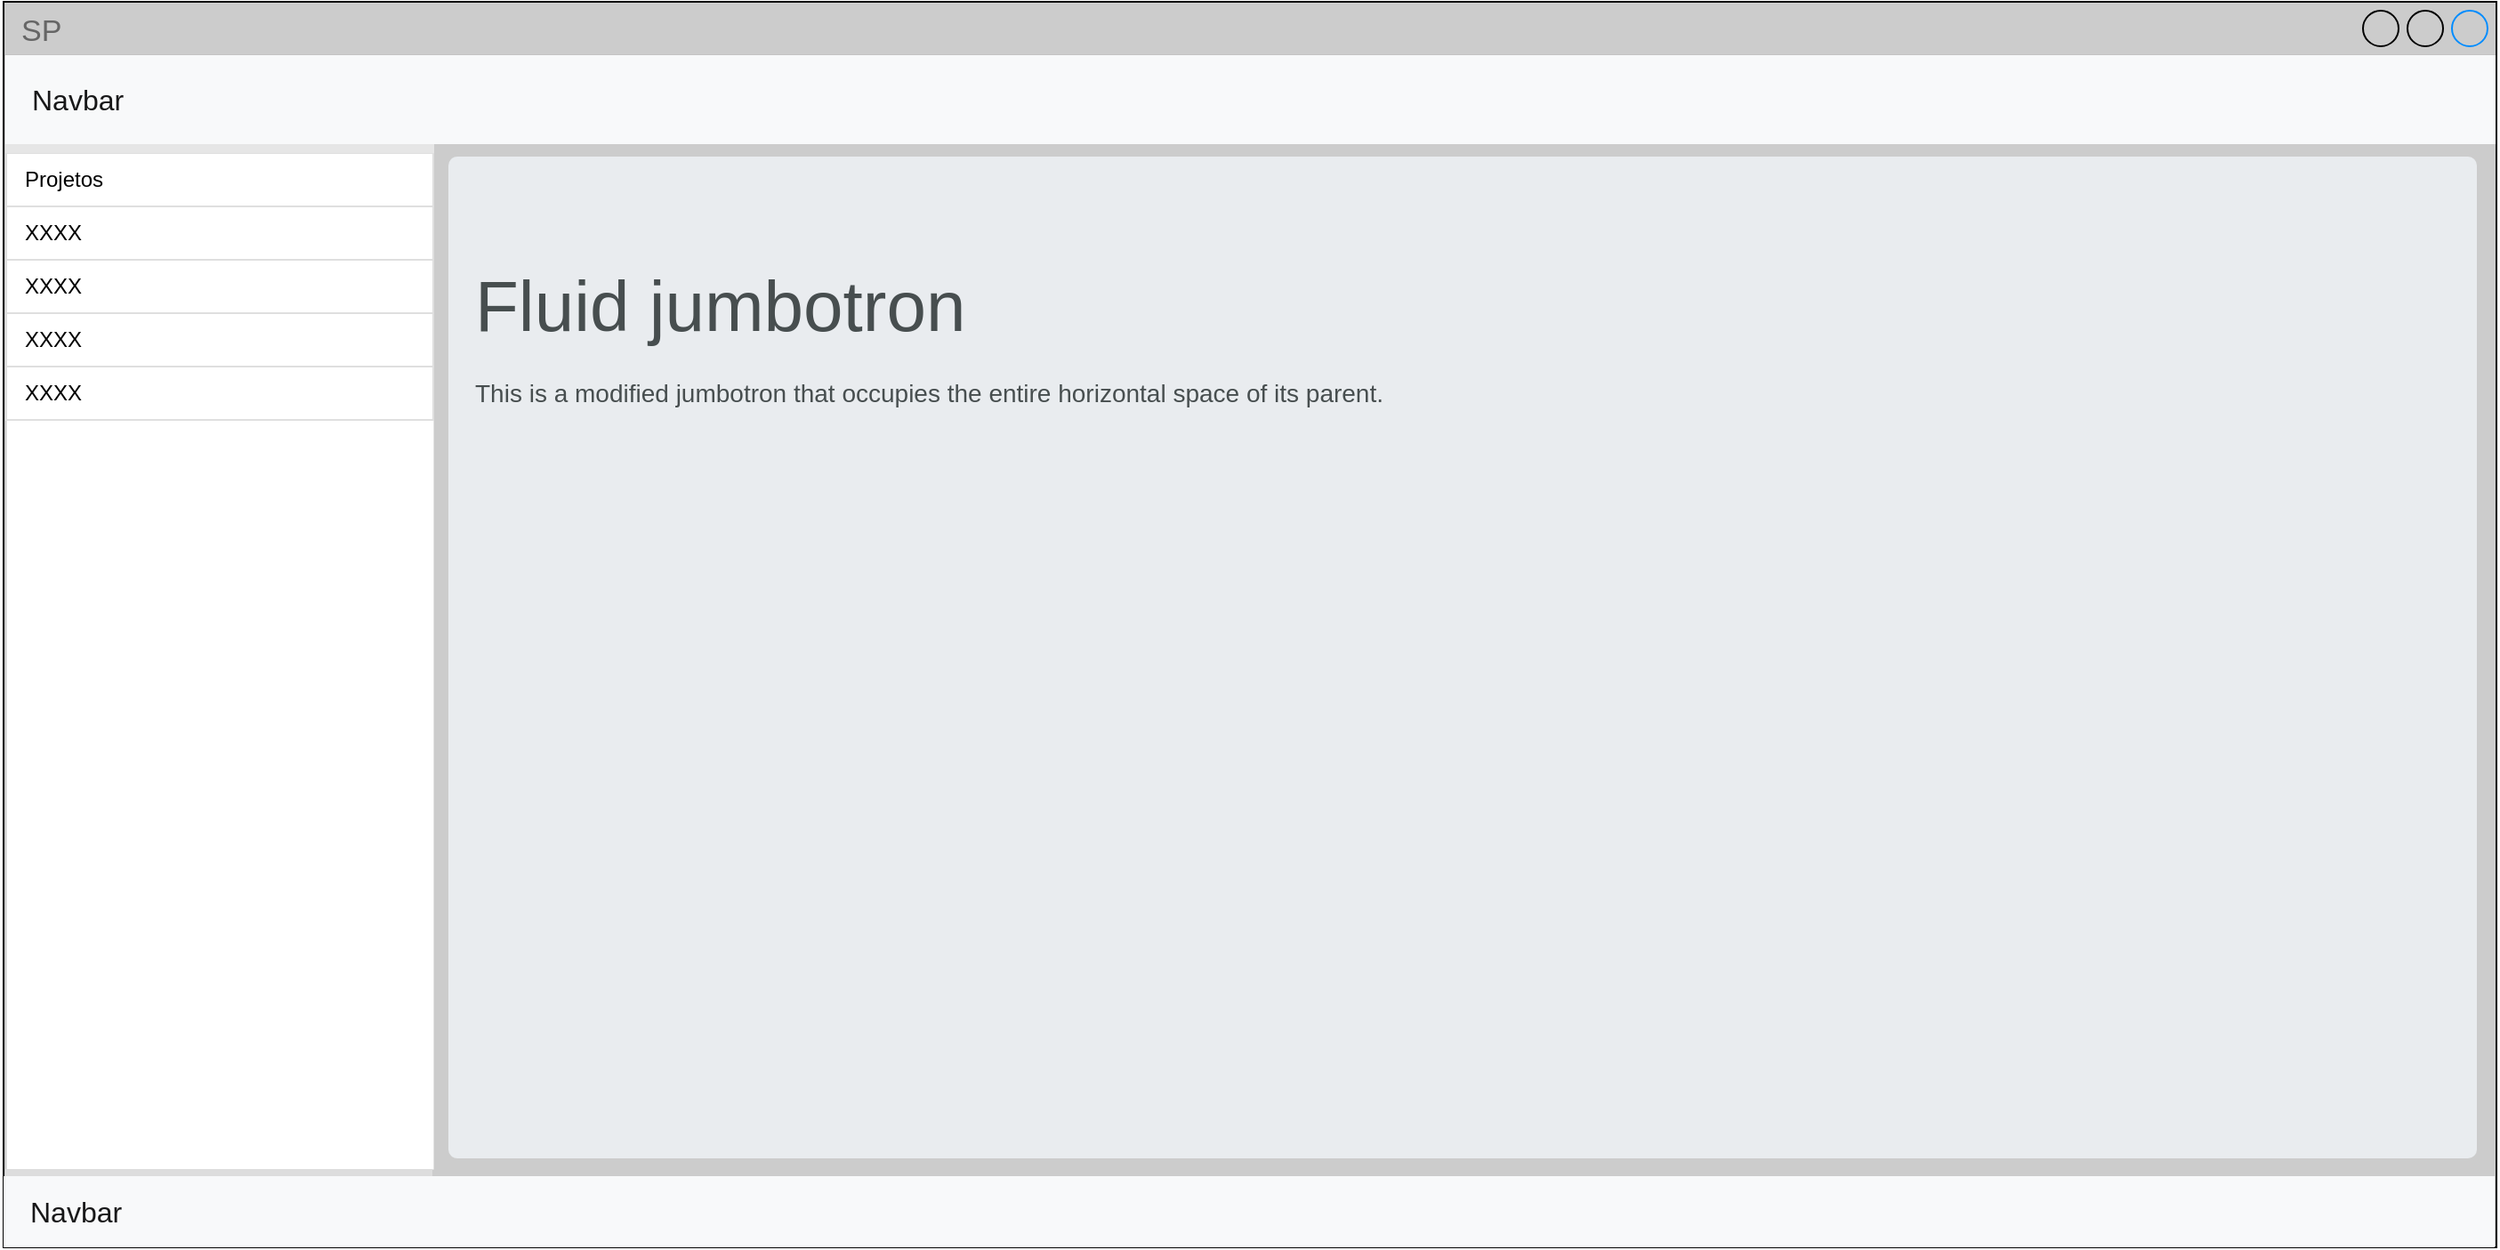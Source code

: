 <mxfile version="22.1.3" type="github">
  <diagram name="Página Principal" id="_innlUNYkD_pxCBl8Joa">
    <mxGraphModel dx="730" dy="183" grid="1" gridSize="10" guides="1" tooltips="1" connect="1" arrows="1" fold="1" page="0" pageScale="1" pageWidth="827" pageHeight="1169" math="0" shadow="0">
      <root>
        <mxCell id="0" />
        <mxCell id="1" parent="0" />
        <mxCell id="8hbP4HvkA4TKJsxGj6SK-34" value="SP&lt;br&gt;" style="strokeWidth=1;shadow=0;dashed=0;align=center;html=1;shape=mxgraph.mockup.containers.window;align=left;verticalAlign=top;spacingLeft=8;strokeColor2=#008cff;strokeColor3=#c4c4c4;fontColor=#666666;mainText=;fontSize=17;labelBackgroundColor=none;whiteSpace=wrap;fillColor=#CCCCCC;strokeColor=default;" parent="1" vertex="1">
          <mxGeometry x="-280" y="30" width="1401" height="700" as="geometry" />
        </mxCell>
        <mxCell id="8hbP4HvkA4TKJsxGj6SK-43" value="Navbar" style="html=1;shadow=0;dashed=0;fillColor=#F8F9FA;strokeColor=none;fontSize=16;fontColor=#181819;align=left;spacing=15;fillStyle=auto;strokeWidth=28;" parent="1" vertex="1">
          <mxGeometry x="-279" y="60" width="1399.5" height="50" as="geometry" />
        </mxCell>
        <mxCell id="8hbP4HvkA4TKJsxGj6SK-46" value="Navbar" style="html=1;shadow=0;dashed=0;fillColor=#F8F9FA;strokeColor=none;fontSize=16;fontColor=#181819;align=left;spacing=15;fillStyle=auto;" parent="1" vertex="1">
          <mxGeometry x="-280" y="690" width="1400" height="40" as="geometry" />
        </mxCell>
        <mxCell id="86xsszOPzQ_2zuVoXFQx-23" value="" style="html=1;shadow=0;dashed=0;shape=mxgraph.bootstrap.rrect;rSize=0;strokeColor=#DFDFDF;html=1;whiteSpace=wrap;fillColor=#FFFFFF;fontColor=#000000;strokeWidth=0;" vertex="1" parent="1">
          <mxGeometry x="-278.5" y="115" width="240" height="571" as="geometry" />
        </mxCell>
        <mxCell id="86xsszOPzQ_2zuVoXFQx-24" value="Projetos" style="strokeColor=inherit;fillColor=inherit;gradientColor=inherit;fontColor=inherit;html=1;shadow=0;dashed=0;shape=mxgraph.bootstrap.topButton;rSize=0;perimeter=none;whiteSpace=wrap;resizeWidth=1;align=left;spacing=10;" vertex="1" parent="86xsszOPzQ_2zuVoXFQx-23">
          <mxGeometry width="240" height="30" relative="1" as="geometry" />
        </mxCell>
        <mxCell id="86xsszOPzQ_2zuVoXFQx-25" value="XXXX" style="strokeColor=inherit;fillColor=inherit;gradientColor=inherit;fontColor=inherit;html=1;shadow=0;dashed=0;perimeter=none;whiteSpace=wrap;resizeWidth=1;align=left;spacing=10;" vertex="1" parent="86xsszOPzQ_2zuVoXFQx-23">
          <mxGeometry width="240" height="30" relative="1" as="geometry">
            <mxPoint y="30" as="offset" />
          </mxGeometry>
        </mxCell>
        <mxCell id="86xsszOPzQ_2zuVoXFQx-30" value="XXXX" style="strokeColor=inherit;fillColor=inherit;gradientColor=inherit;fontColor=inherit;html=1;shadow=0;dashed=0;perimeter=none;whiteSpace=wrap;resizeWidth=1;align=left;spacing=10;" vertex="1" parent="86xsszOPzQ_2zuVoXFQx-23">
          <mxGeometry y="60" width="240" height="30" as="geometry" />
        </mxCell>
        <mxCell id="86xsszOPzQ_2zuVoXFQx-32" value="XXXX" style="strokeColor=inherit;fillColor=inherit;gradientColor=inherit;fontColor=inherit;html=1;shadow=0;dashed=0;perimeter=none;whiteSpace=wrap;resizeWidth=1;align=left;spacing=10;" vertex="1" parent="86xsszOPzQ_2zuVoXFQx-23">
          <mxGeometry y="120" width="240" height="30" as="geometry" />
        </mxCell>
        <mxCell id="86xsszOPzQ_2zuVoXFQx-31" value="XXXX" style="strokeColor=inherit;fillColor=inherit;gradientColor=inherit;fontColor=inherit;html=1;shadow=0;dashed=0;perimeter=none;whiteSpace=wrap;resizeWidth=1;align=left;spacing=10;" vertex="1" parent="86xsszOPzQ_2zuVoXFQx-23">
          <mxGeometry y="90" width="240" height="30" as="geometry" />
        </mxCell>
        <mxCell id="86xsszOPzQ_2zuVoXFQx-29" value="" style="shape=line;strokeColor=#dddddd;resizeWidth=1;strokeWidth=4;gradientColor=none;gradientDirection=north;labelPadding=0;direction=east;fixDash=0;" vertex="1" parent="1">
          <mxGeometry x="-279" y="683" width="240" height="10" as="geometry" />
        </mxCell>
        <mxCell id="86xsszOPzQ_2zuVoXFQx-33" value="&lt;font style=&quot;font-size: 40px&quot;&gt;Fluid jumbotron&lt;/font&gt;&lt;br&gt;&lt;br&gt;This is a modified jumbotron that occupies the entire horizontal space of its parent." style="html=1;shadow=0;dashed=0;shape=mxgraph.bootstrap.rrect;rSize=5;strokeColor=none;html=1;whiteSpace=wrap;fillColor=#E9ECEF;fontColor=#474E4F;align=left;spacing=15;fontSize=14;verticalAlign=top;spacingTop=40;" vertex="1" parent="1">
          <mxGeometry x="-30" y="117" width="1140" height="563" as="geometry" />
        </mxCell>
        <mxCell id="86xsszOPzQ_2zuVoXFQx-36" value="" style="shape=line;strokeColor=default;resizeWidth=1;strokeWidth=1;gradientColor=none;gradientDirection=north;labelPadding=0;direction=east;fixDash=0;" vertex="1" parent="1">
          <mxGeometry x="-280.5" y="58" width="1" height="4" as="geometry" />
        </mxCell>
        <mxCell id="86xsszOPzQ_2zuVoXFQx-37" value="" style="shape=line;strokeColor=default;resizeWidth=1;strokeWidth=1;gradientColor=none;gradientDirection=north;labelPadding=0;direction=east;fixDash=0;" vertex="1" parent="1">
          <mxGeometry x="1120.5" y="58" width="1" height="4" as="geometry" />
        </mxCell>
        <mxCell id="86xsszOPzQ_2zuVoXFQx-8" value="" style="shape=line;strokeColor=#E6E6E6;resizeWidth=1;strokeWidth=5;gradientColor=none;gradientDirection=north;labelPadding=0;direction=east;fixDash=0;" vertex="1" parent="1">
          <mxGeometry x="-279" y="110" width="241" height="5" as="geometry" />
        </mxCell>
      </root>
    </mxGraphModel>
  </diagram>
</mxfile>
